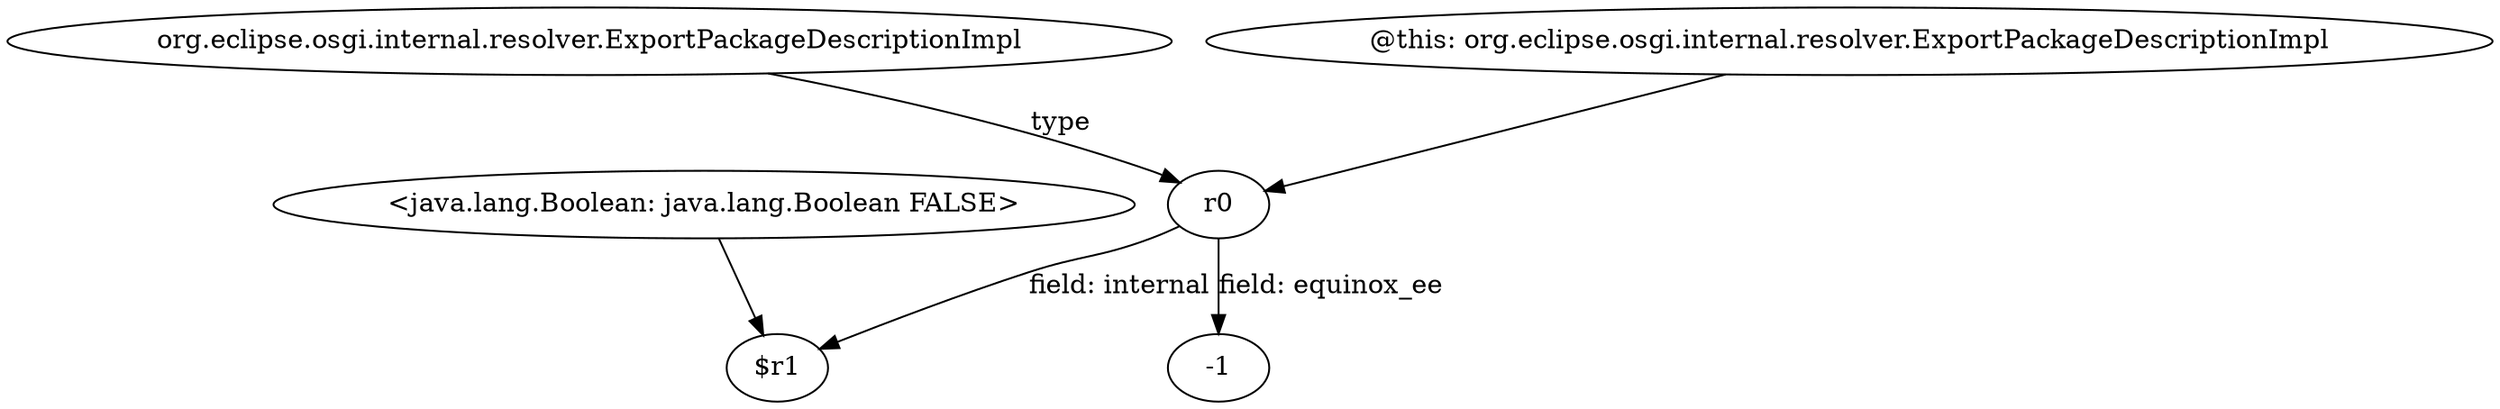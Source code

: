 digraph g {
0[label="r0"]
1[label="-1"]
0->1[label="field: equinox_ee"]
2[label="<java.lang.Boolean: java.lang.Boolean FALSE>"]
3[label="$r1"]
2->3[label=""]
4[label="org.eclipse.osgi.internal.resolver.ExportPackageDescriptionImpl"]
4->0[label="type"]
5[label="@this: org.eclipse.osgi.internal.resolver.ExportPackageDescriptionImpl"]
5->0[label=""]
0->3[label="field: internal"]
}